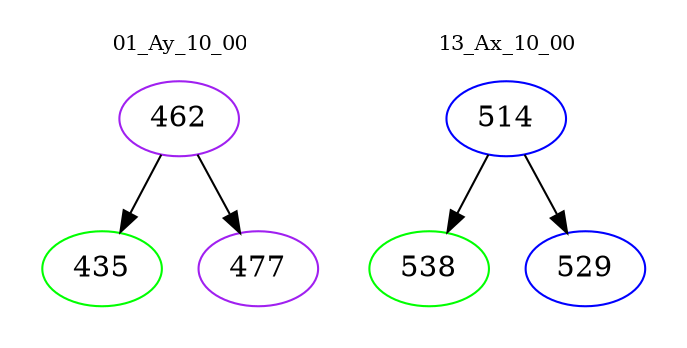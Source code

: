 digraph{
subgraph cluster_0 {
color = white
label = "01_Ay_10_00";
fontsize=10;
T0_462 [label="462", color="purple"]
T0_462 -> T0_435 [color="black"]
T0_435 [label="435", color="green"]
T0_462 -> T0_477 [color="black"]
T0_477 [label="477", color="purple"]
}
subgraph cluster_1 {
color = white
label = "13_Ax_10_00";
fontsize=10;
T1_514 [label="514", color="blue"]
T1_514 -> T1_538 [color="black"]
T1_538 [label="538", color="green"]
T1_514 -> T1_529 [color="black"]
T1_529 [label="529", color="blue"]
}
}
